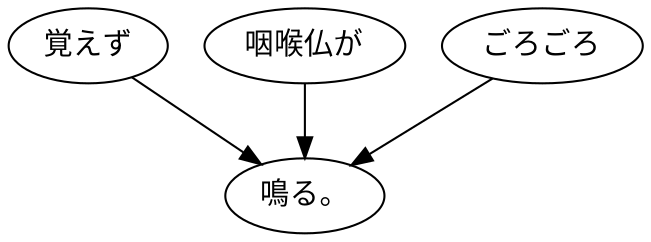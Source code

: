 digraph graph833 {
	node0 [label="覚えず"];
	node1 [label="咽喉仏が"];
	node2 [label="ごろごろ"];
	node3 [label="鳴る。"];
	node0 -> node3;
	node1 -> node3;
	node2 -> node3;
}
